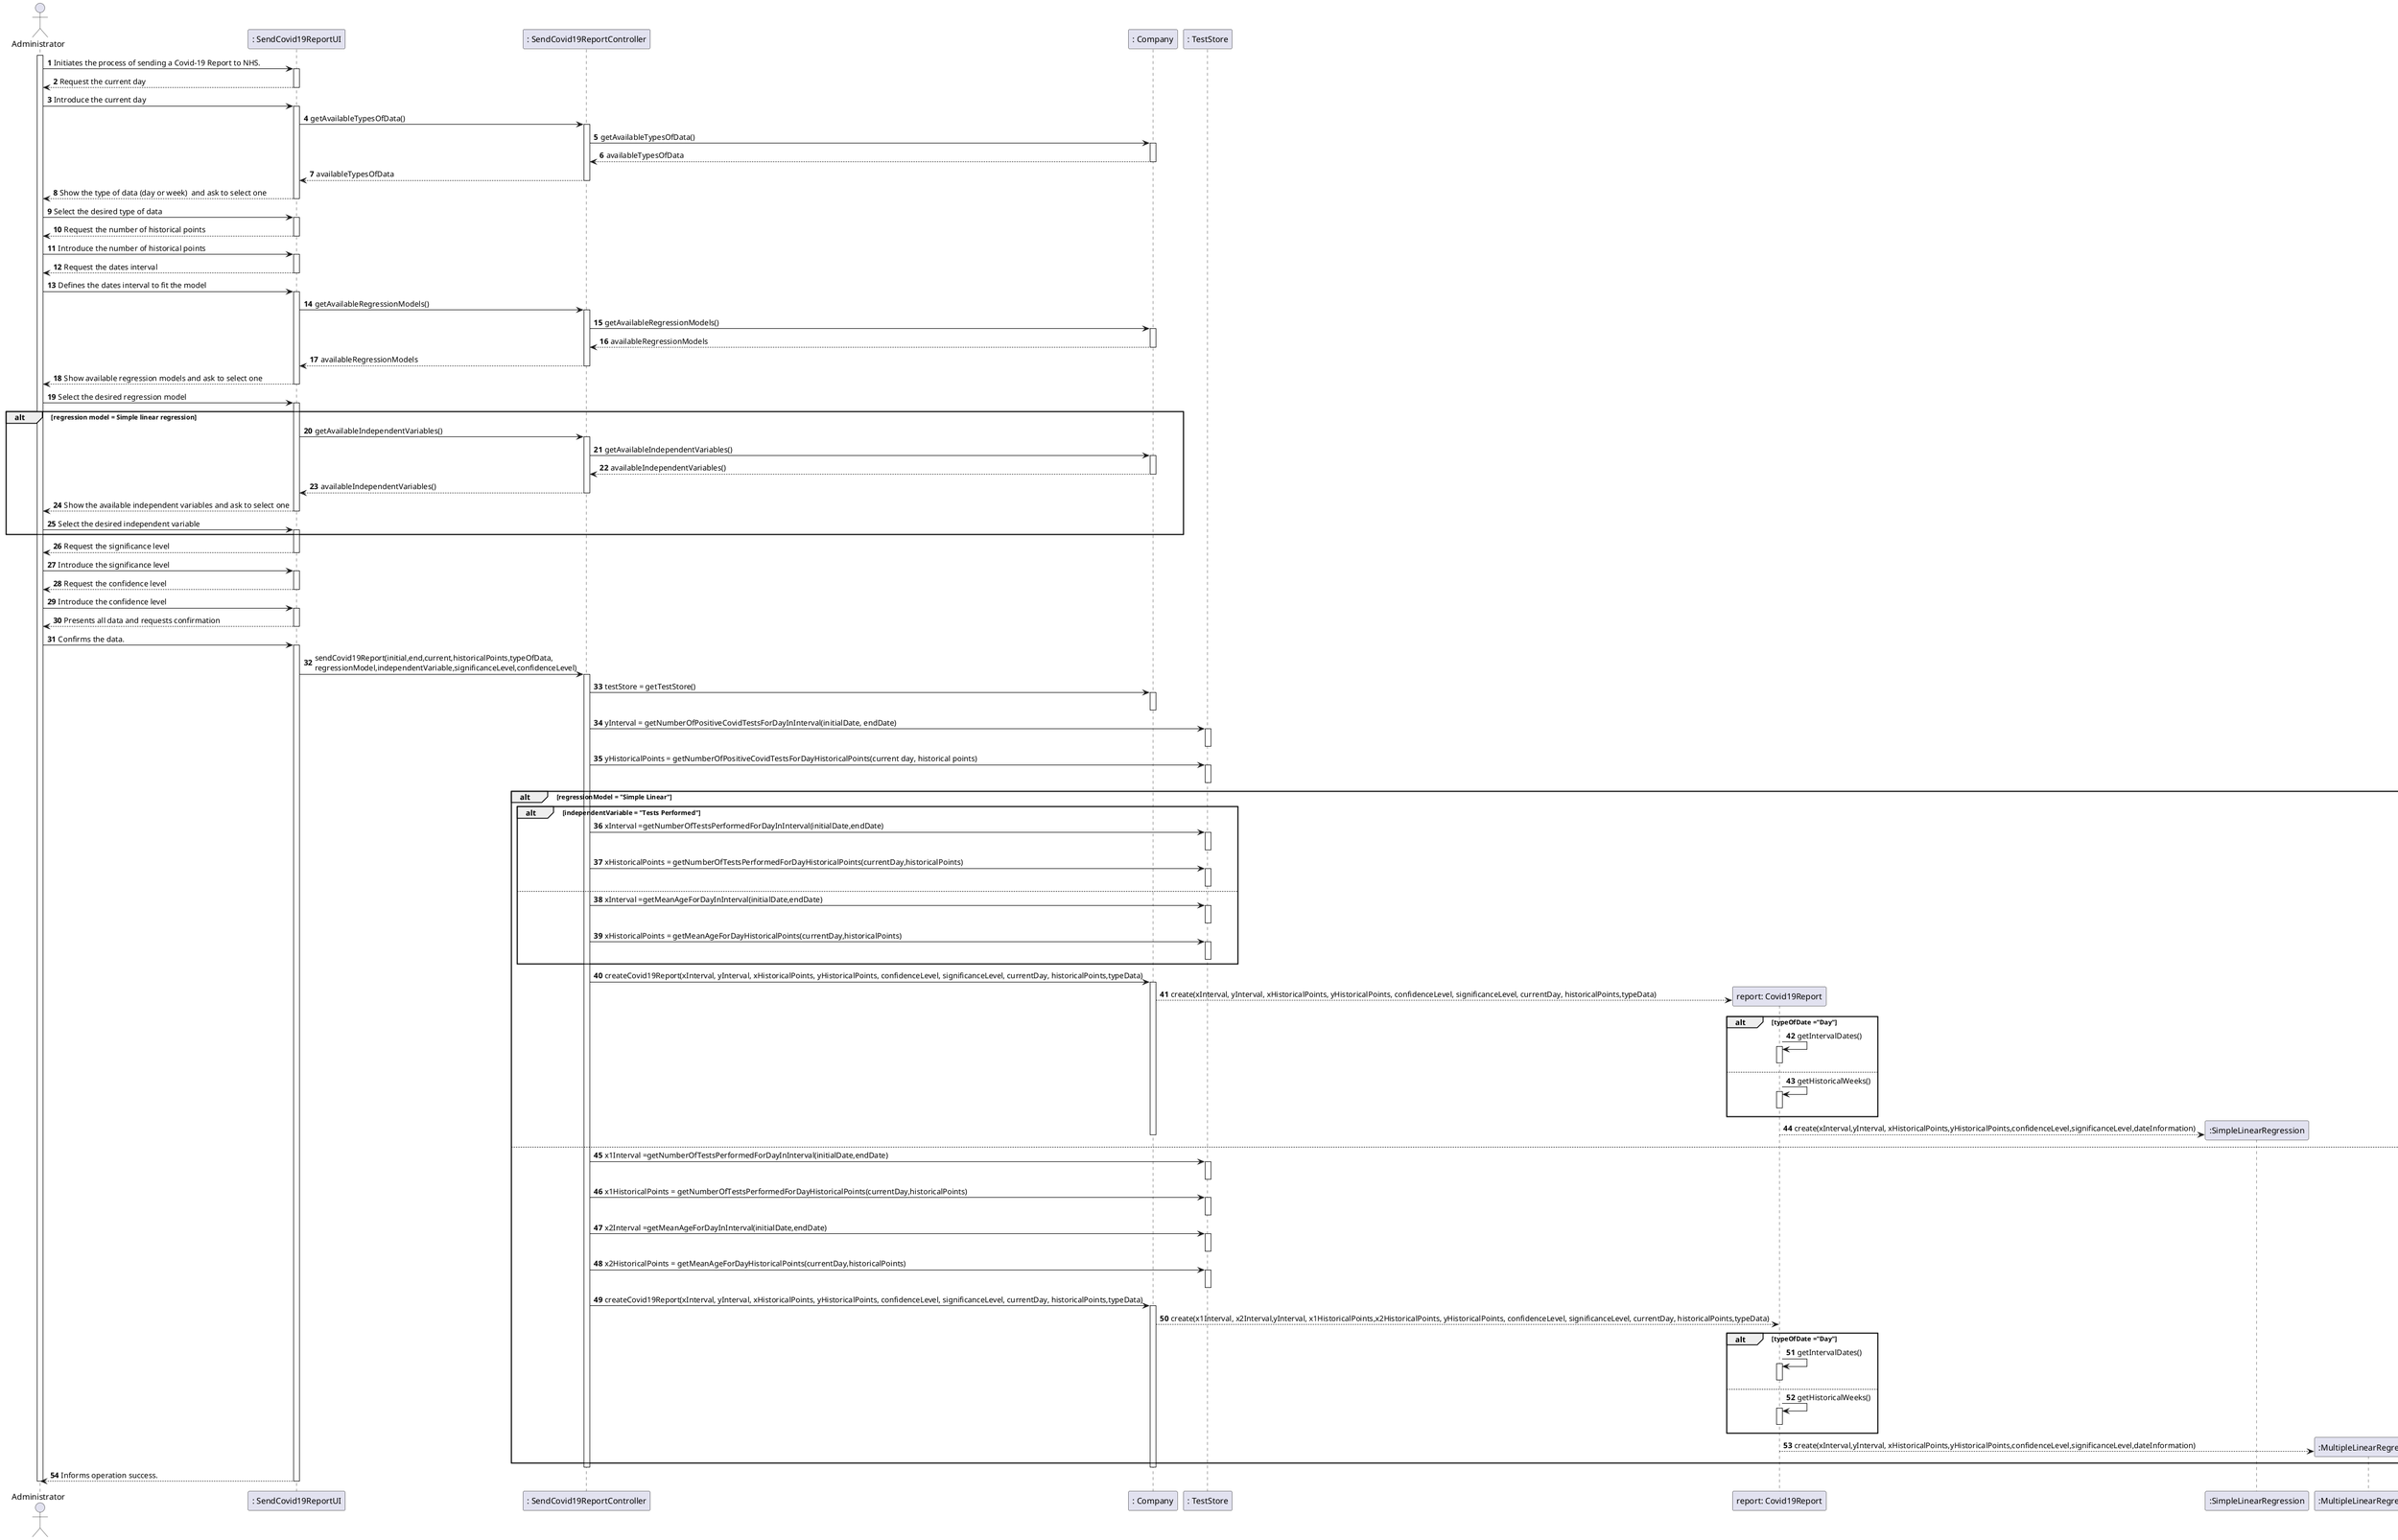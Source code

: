 @startuml
autonumber
'hide footbox
actor "Administrator" as ADMIN

participant ": SendCovid19ReportUI" as UI
participant ": SendCovid19ReportController" as CTRL
participant ": Company" as comp
participant ": TestStore" as store
participant "report: Covid19Report" as report
participant ":SimpleLinearRegression" as sRegression
participant ":MultipleLinearRegression" as mRegression

activate ADMIN
ADMIN -> UI : Initiates the process of sending a Covid-19 Report to NHS.
activate UI
UI --> ADMIN : Request the current day
deactivate UI

ADMIN -> UI : Introduce the current day
activate UI
UI -> CTRL : getAvailableTypesOfData()
activate CTRL
CTRL -> comp : getAvailableTypesOfData()
activate comp
comp --> CTRL : availableTypesOfData
deactivate comp
CTRL --> UI : availableTypesOfData
deactivate CTRL
UI --> ADMIN : Show the type of data (day or week)  and ask to select one
deactivate UI

ADMIN -> UI : Select the desired type of data
activate UI
UI --> ADMIN : Request the number of historical points
deactivate UI

ADMIN -> UI : Introduce the number of historical points
activate UI

UI --> ADMIN : Request the dates interval
deactivate UI

ADMIN -> UI : Defines the dates interval to fit the model
activate UI
UI -> CTRL : getAvailableRegressionModels()
activate CTRL
CTRL -> comp : getAvailableRegressionModels()
activate comp
comp --> CTRL : availableRegressionModels
deactivate comp
CTRL --> UI : availableRegressionModels
deactivate CTRL
UI --> ADMIN : Show available regression models and ask to select one
deactivate UI

ADMIN-> UI : Select the desired regression model
activate UI
alt regression model = Simple linear regression
UI -> CTRL : getAvailableIndependentVariables()
activate CTRL
CTRL -> comp : getAvailableIndependentVariables()
activate comp
comp --> CTRL : availableIndependentVariables()
deactivate comp
CTRL --> UI : availableIndependentVariables()
deactivate CTRL
UI --> ADMIN : Show the available independent variables and ask to select one
deactivate UI
ADMIN-> UI : Select the desired independent variable
activate UI
end

UI --> ADMIN : Request the significance level
deactivate UI

ADMIN -> UI : Introduce the significance level
activate UI

UI --> ADMIN : Request the confidence level
deactivate UI

ADMIN -> UI : Introduce the confidence level
activate UI

UI --> ADMIN :  Presents all data and requests confirmation
deactivate UI

ADMIN -> UI : Confirms the data.
activate UI
UI -> CTRL : sendCovid19Report(initial,end,current,historicalPoints,typeOfData,\nregressionModel,independentVariable,significanceLevel,confidenceLevel)
activate CTRL
CTRL -> comp : testStore = getTestStore()
activate comp
deactivate comp
CTRL -> store : yInterval = getNumberOfPositiveCovidTestsForDayInInterval(initialDate, endDate)
activate store
deactivate store
CTRL -> store : yHistoricalPoints = getNumberOfPositiveCovidTestsForDayHistoricalPoints(current day, historical points)
activate store
deactivate store
alt regressionModel = "Simple Linear"
alt independentVariable = "Tests Performed"
CTRL -> store : xInterval =getNumberOfTestsPerformedForDayInInterval(initialDate,endDate)
activate store
deactivate store
CTRL -> store : xHistoricalPoints = getNumberOfTestsPerformedForDayHistoricalPoints(currentDay,historicalPoints)
activate store
deactivate store
else
CTRL -> store : xInterval =getMeanAgeForDayInInterval(initialDate,endDate)
activate store
deactivate store
CTRL -> store : xHistoricalPoints = getMeanAgeForDayHistoricalPoints(currentDay,historicalPoints)
activate store
deactivate store
end
CTRL -> comp : createCovid19Report(xInterval, yInterval, xHistoricalPoints, yHistoricalPoints, confidenceLevel, significanceLevel, currentDay, historicalPoints,typeData)
activate comp
comp --> report** :create(xInterval, yInterval, xHistoricalPoints, yHistoricalPoints, confidenceLevel, significanceLevel, currentDay, historicalPoints,typeData)
alt typeOfDate ="Day"
report -> report : getIntervalDates()
activate report
deactivate report
else
report -> report : getHistoricalWeeks()
activate report
deactivate report
end
report --> sRegression** : create(xInterval,yInterval, xHistoricalPoints,yHistoricalPoints,confidenceLevel,significanceLevel,dateInformation)
deactivate comp
else

CTRL -> store : x1Interval =getNumberOfTestsPerformedForDayInInterval(initialDate,endDate)
activate store
deactivate store
CTRL -> store : x1HistoricalPoints = getNumberOfTestsPerformedForDayHistoricalPoints(currentDay,historicalPoints)
activate store
deactivate store

CTRL -> store : x2Interval =getMeanAgeForDayInInterval(initialDate,endDate)
activate store
deactivate store
CTRL -> store : x2HistoricalPoints = getMeanAgeForDayHistoricalPoints(currentDay,historicalPoints)
activate store
deactivate store
CTRL -> comp : createCovid19Report(xInterval, yInterval, xHistoricalPoints, yHistoricalPoints, confidenceLevel, significanceLevel, currentDay, historicalPoints,typeData)
activate comp
comp --> report :create(x1Interval, x2Interval,yInterval, x1HistoricalPoints,x2HistoricalPoints, yHistoricalPoints, confidenceLevel, significanceLevel, currentDay, historicalPoints,typeData)
alt typeOfDate ="Day"
report -> report : getIntervalDates()
activate report
deactivate report
else
report -> report : getHistoricalWeeks()
activate report
deactivate report
end
report --> mRegression** : create(xInterval,yInterval, xHistoricalPoints,yHistoricalPoints,confidenceLevel,significanceLevel,dateInformation)
end
deactivate comp
deactivate CTRL

deactivate comp

deactivate CTRL
UI --> ADMIN : Informs operation success.
deactivate UI

deactivate ADMIN

@enduml